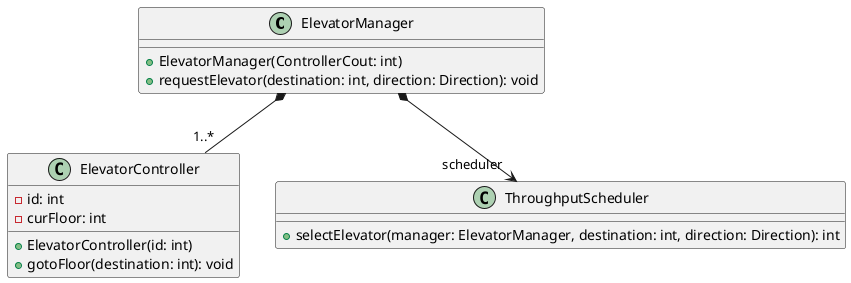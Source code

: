 @startuml

class ElevatorManager {
+ ElevatorManager(ControllerCout: int)
+ requestElevator(destination: int, direction: Direction): void
}

class ElevatorController {
- id: int
- curFloor: int
+ ElevatorController(id: int)
+ gotoFloor(destination: int): void
}

class ThroughputScheduler {
+ selectElevator(manager: ElevatorManager, destination: int, direction: Direction): int
}

ElevatorManager *-- "1..*" ElevatorController

ElevatorManager *--> "scheduler" ThroughputScheduler


@enduml
